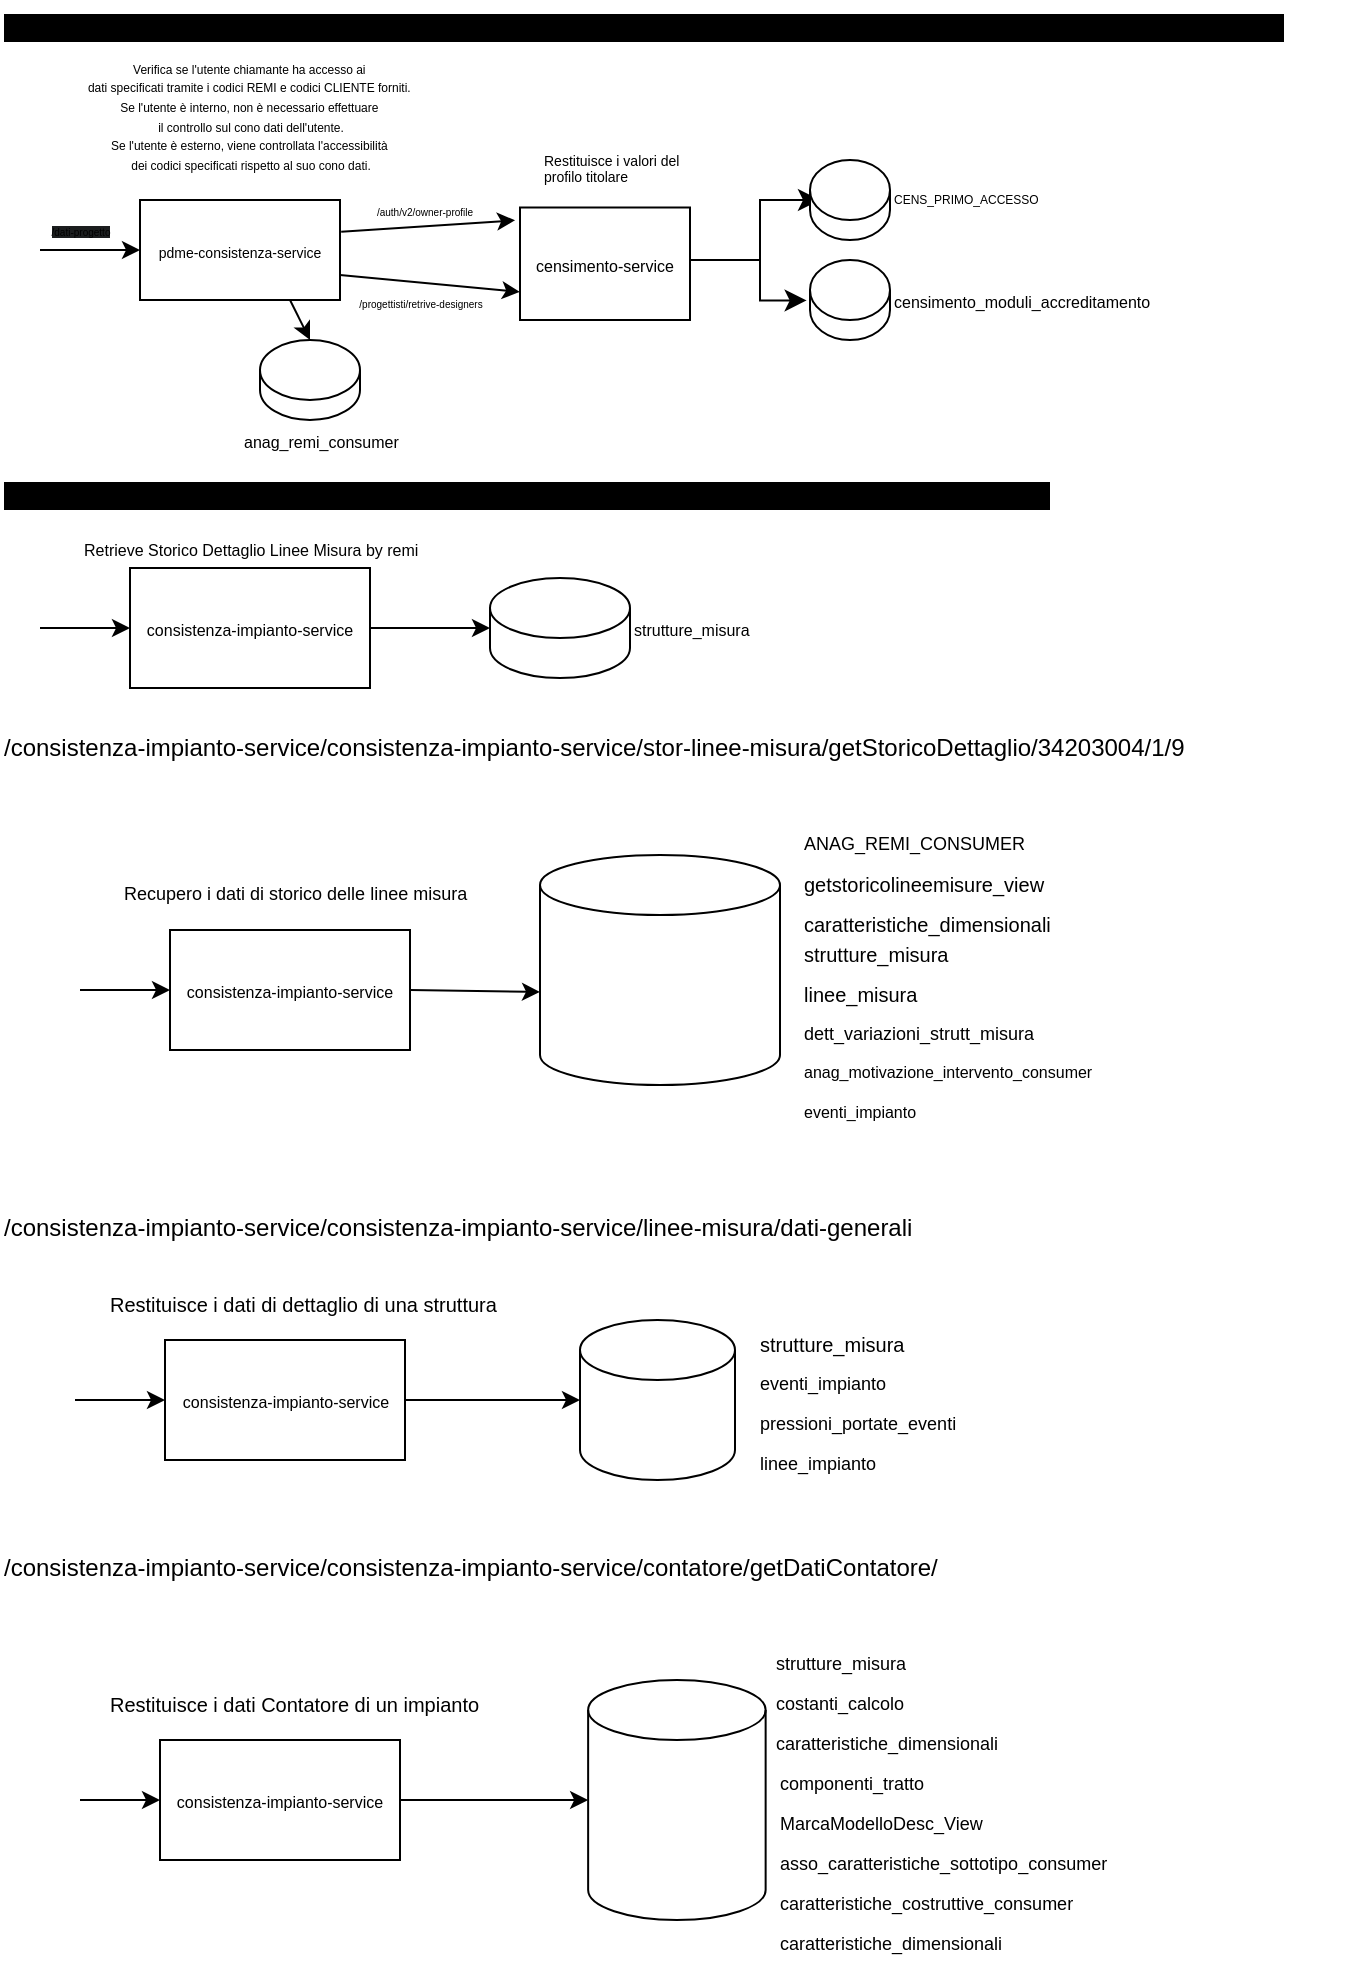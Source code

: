<mxfile version="26.2.3">
  <diagram name="Page-1" id="8jOllRlOWKZDxfG04baL">
    <mxGraphModel dx="885" dy="1571" grid="1" gridSize="10" guides="1" tooltips="1" connect="1" arrows="1" fold="1" page="1" pageScale="1" pageWidth="850" pageHeight="1100" math="0" shadow="0">
      <root>
        <mxCell id="0" />
        <mxCell id="1" parent="0" />
        <mxCell id="v2llBk8kRjkYERRfXgGO-4" value="" style="endArrow=classic;html=1;rounded=0;entryX=0;entryY=0.5;entryDx=0;entryDy=0;labelBackgroundColor=none;" edge="1" parent="1" target="v2llBk8kRjkYERRfXgGO-14">
          <mxGeometry width="50" height="50" relative="1" as="geometry">
            <mxPoint x="20" y="75" as="sourcePoint" />
            <mxPoint x="50" y="70" as="targetPoint" />
          </mxGeometry>
        </mxCell>
        <mxCell id="v2llBk8kRjkYERRfXgGO-5" value="&lt;span style=&quot;text-wrap-mode: wrap; background-color: rgb(27, 29, 30);&quot;&gt;/dati-progetto&lt;/span&gt;" style="edgeLabel;html=1;align=center;verticalAlign=middle;resizable=0;points=[];fontSize=5;fontColor=default;" vertex="1" connectable="0" parent="v2llBk8kRjkYERRfXgGO-4">
          <mxGeometry x="0.166" relative="1" as="geometry">
            <mxPoint x="-9" y="-10" as="offset" />
          </mxGeometry>
        </mxCell>
        <mxCell id="v2llBk8kRjkYERRfXgGO-8" value="&lt;div style=&quot;line-height: 80%;&quot;&gt;&lt;font style=&quot;font-size: 6px; line-height: 80%;&quot;&gt;Verifica se l&#39;utente chiamante ha accesso ai&amp;nbsp;&lt;/font&gt;&lt;div&gt;&lt;font style=&quot;font-size: 6px; line-height: 80%;&quot;&gt;dati specificati tramite i codici REMI e codici CLIENTE forniti.&amp;nbsp;&lt;/font&gt;&lt;/div&gt;&lt;div&gt;&lt;font style=&quot;font-size: 6px; line-height: 80%;&quot;&gt;Se l&#39;utente è interno, non è necessario effettuare&amp;nbsp;&lt;/font&gt;&lt;/div&gt;&lt;div&gt;&lt;font style=&quot;font-size: 6px; line-height: 80%;&quot;&gt;il controllo sul cono dati dell&#39;utente.&lt;/font&gt;&lt;/div&gt;&lt;div&gt;&lt;font style=&quot;font-size: 6px; line-height: 80%;&quot;&gt;Se l&#39;utente è esterno, viene controllata l&#39;accessibilità&amp;nbsp;&lt;/font&gt;&lt;/div&gt;&lt;div&gt;&lt;font style=&quot;font-size: 6px; line-height: 80%;&quot;&gt;dei codici specificati rispetto al suo cono dati.&lt;/font&gt;&lt;/div&gt;&lt;/div&gt;" style="text;html=1;verticalAlign=middle;labelPosition=center;verticalLabelPosition=middle;align=center;" vertex="1" parent="1">
          <mxGeometry x="60" y="-26.25" width="130" height="66.25" as="geometry" />
        </mxCell>
        <mxCell id="v2llBk8kRjkYERRfXgGO-9" value="" style="endArrow=classic;html=1;rounded=0;exitX=1.006;exitY=0.317;exitDx=0;exitDy=0;entryX=-0.029;entryY=0.114;entryDx=0;entryDy=0;entryPerimeter=0;exitPerimeter=0;" edge="1" parent="1" source="v2llBk8kRjkYERRfXgGO-14" target="v2llBk8kRjkYERRfXgGO-10">
          <mxGeometry width="50" height="50" relative="1" as="geometry">
            <mxPoint x="180" y="70" as="sourcePoint" />
            <mxPoint x="360" y="70" as="targetPoint" />
          </mxGeometry>
        </mxCell>
        <mxCell id="v2llBk8kRjkYERRfXgGO-12" value="&lt;font style=&quot;font-size: 5px;&quot;&gt;/auth/v2/owner-profile&lt;/font&gt;" style="edgeLabel;html=1;align=center;verticalAlign=middle;resizable=0;points=[];" vertex="1" connectable="0" parent="v2llBk8kRjkYERRfXgGO-9">
          <mxGeometry x="-0.357" y="-1" relative="1" as="geometry">
            <mxPoint x="13" y="-11" as="offset" />
          </mxGeometry>
        </mxCell>
        <mxCell id="v2llBk8kRjkYERRfXgGO-10" value="&lt;font style=&quot;font-size: 8px;&quot;&gt;censimento-service&lt;/font&gt;" style="rounded=0;whiteSpace=wrap;html=1;verticalAlign=middle;" vertex="1" parent="1">
          <mxGeometry x="260" y="53.75" width="85" height="56.25" as="geometry" />
        </mxCell>
        <mxCell id="v2llBk8kRjkYERRfXgGO-14" value="&lt;font style=&quot;font-size: 7px;&quot;&gt;pdme-consistenza-service&lt;/font&gt;" style="rounded=0;whiteSpace=wrap;html=1;" vertex="1" parent="1">
          <mxGeometry x="70" y="50" width="100" height="50" as="geometry" />
        </mxCell>
        <mxCell id="v2llBk8kRjkYERRfXgGO-15" value="" style="edgeStyle=elbowEdgeStyle;elbow=horizontal;endArrow=classic;html=1;curved=0;rounded=0;endSize=8;startSize=8;entryX=0;entryY=0.5;entryDx=0;entryDy=0;entryPerimeter=0;" edge="1" parent="1">
          <mxGeometry width="50" height="50" relative="1" as="geometry">
            <mxPoint x="350" y="80" as="sourcePoint" />
            <mxPoint x="410" y="50.0" as="targetPoint" />
            <Array as="points">
              <mxPoint x="380" y="50" />
            </Array>
          </mxGeometry>
        </mxCell>
        <mxCell id="v2llBk8kRjkYERRfXgGO-16" value="" style="shape=cylinder3;whiteSpace=wrap;html=1;boundedLbl=1;backgroundOutline=1;size=15;" vertex="1" parent="1">
          <mxGeometry x="405" y="30" width="40" height="40" as="geometry" />
        </mxCell>
        <mxCell id="v2llBk8kRjkYERRfXgGO-20" value="CENS_PRIMO_ACCESSO" style="text;whiteSpace=wrap;fontSize=6;" vertex="1" parent="1">
          <mxGeometry x="445" y="40" width="90" height="20" as="geometry" />
        </mxCell>
        <mxCell id="v2llBk8kRjkYERRfXgGO-21" value="" style="edgeStyle=elbowEdgeStyle;elbow=horizontal;endArrow=classic;html=1;curved=0;rounded=0;endSize=8;startSize=8;entryX=-0.042;entryY=0.506;entryDx=0;entryDy=0;entryPerimeter=0;" edge="1" parent="1" target="v2llBk8kRjkYERRfXgGO-22">
          <mxGeometry width="50" height="50" relative="1" as="geometry">
            <mxPoint x="345" y="80" as="sourcePoint" />
            <mxPoint x="407.6" y="49.8" as="targetPoint" />
            <Array as="points">
              <mxPoint x="380" y="70" />
            </Array>
          </mxGeometry>
        </mxCell>
        <mxCell id="v2llBk8kRjkYERRfXgGO-22" value="" style="shape=cylinder3;whiteSpace=wrap;html=1;boundedLbl=1;backgroundOutline=1;size=15;" vertex="1" parent="1">
          <mxGeometry x="405" y="80" width="40" height="40" as="geometry" />
        </mxCell>
        <mxCell id="v2llBk8kRjkYERRfXgGO-23" value="censimento_moduli_accreditamento" style="text;whiteSpace=wrap;fontSize=8;" vertex="1" parent="1">
          <mxGeometry x="445" y="90" width="230" height="40" as="geometry" />
        </mxCell>
        <mxCell id="v2llBk8kRjkYERRfXgGO-24" value="Restituisce i valori del profilo titolare" style="text;whiteSpace=wrap;fontSize=7;" vertex="1" parent="1">
          <mxGeometry x="270" y="20" width="80" height="40" as="geometry" />
        </mxCell>
        <mxCell id="v2llBk8kRjkYERRfXgGO-30" value="" style="shape=cylinder3;whiteSpace=wrap;html=1;boundedLbl=1;backgroundOutline=1;size=15;" vertex="1" parent="1">
          <mxGeometry x="130" y="120" width="50" height="40" as="geometry" />
        </mxCell>
        <mxCell id="v2llBk8kRjkYERRfXgGO-31" value="anag_remi_consumer" style="text;whiteSpace=wrap;fontSize=8;" vertex="1" parent="1">
          <mxGeometry x="120" y="160" width="80" height="30" as="geometry" />
        </mxCell>
        <mxCell id="v2llBk8kRjkYERRfXgGO-32" value="" style="endArrow=classic;html=1;rounded=0;exitX=0.75;exitY=1;exitDx=0;exitDy=0;entryX=0.5;entryY=0;entryDx=0;entryDy=0;entryPerimeter=0;" edge="1" parent="1" source="v2llBk8kRjkYERRfXgGO-14" target="v2llBk8kRjkYERRfXgGO-30">
          <mxGeometry width="50" height="50" relative="1" as="geometry">
            <mxPoint x="270" y="150" as="sourcePoint" />
            <mxPoint x="320" y="100" as="targetPoint" />
          </mxGeometry>
        </mxCell>
        <mxCell id="v2llBk8kRjkYERRfXgGO-33" value="" style="endArrow=classic;html=1;rounded=0;exitX=1;exitY=0.75;exitDx=0;exitDy=0;entryX=0;entryY=0.75;entryDx=0;entryDy=0;" edge="1" parent="1" source="v2llBk8kRjkYERRfXgGO-14" target="v2llBk8kRjkYERRfXgGO-10">
          <mxGeometry width="50" height="50" relative="1" as="geometry">
            <mxPoint x="290" y="150" as="sourcePoint" />
            <mxPoint x="340" y="100" as="targetPoint" />
          </mxGeometry>
        </mxCell>
        <mxCell id="v2llBk8kRjkYERRfXgGO-34" value="/progettisti/retrive-designers" style="edgeLabel;html=1;align=center;verticalAlign=middle;resizable=0;points=[];fontSize=5;" vertex="1" connectable="0" parent="v2llBk8kRjkYERRfXgGO-33">
          <mxGeometry x="-0.558" y="-1" relative="1" as="geometry">
            <mxPoint x="20" y="10" as="offset" />
          </mxGeometry>
        </mxCell>
        <mxCell id="v2llBk8kRjkYERRfXgGO-35" value="&lt;span style=&quot;background-color: rgb(0, 0, 0);&quot; data-teams=&quot;true&quot;&gt;&lt;font style=&quot;color: light-dark(rgb(0, 0, 0), rgb(0, 0, 0));&quot;&gt;/pdme-consistenza-service/pdme-consistenza-service/dati-progetto?codiceRemi=34401601&amp;amp;codiceCliente=0020000016&lt;/font&gt;&lt;/span&gt;" style="text;whiteSpace=wrap;html=1;" vertex="1" parent="1">
          <mxGeometry y="-50" width="670" height="50" as="geometry" />
        </mxCell>
        <mxCell id="v2llBk8kRjkYERRfXgGO-36" value="&lt;span style=&quot;background-color: rgb(0, 0, 0);&quot; data-teams=&quot;true&quot;&gt;&lt;font style=&quot;color: light-dark(rgb(0, 0, 0), rgb(0, 0, 0));&quot;&gt;/consistenza-impianto-service/consistenza-impianto-service/stor-linee-misura/getStorico/34203004&lt;/font&gt;&lt;/span&gt;" style="text;whiteSpace=wrap;html=1;" vertex="1" parent="1">
          <mxGeometry y="184" width="560" height="50" as="geometry" />
        </mxCell>
        <mxCell id="v2llBk8kRjkYERRfXgGO-37" value="&lt;font style=&quot;font-size: 8px;&quot;&gt;consistenza-impianto-service&lt;/font&gt;" style="rounded=0;whiteSpace=wrap;html=1;" vertex="1" parent="1">
          <mxGeometry x="65" y="234" width="120" height="60" as="geometry" />
        </mxCell>
        <mxCell id="v2llBk8kRjkYERRfXgGO-38" value="" style="endArrow=classic;html=1;rounded=0;entryX=0;entryY=0.5;entryDx=0;entryDy=0;" edge="1" parent="1" target="v2llBk8kRjkYERRfXgGO-37">
          <mxGeometry width="50" height="50" relative="1" as="geometry">
            <mxPoint x="20" y="264" as="sourcePoint" />
            <mxPoint x="270" y="164" as="targetPoint" />
          </mxGeometry>
        </mxCell>
        <mxCell id="v2llBk8kRjkYERRfXgGO-39" value="Retrieve Storico Dettaglio Linee Misura by remi" style="text;whiteSpace=wrap;fontSize=8;" vertex="1" parent="1">
          <mxGeometry x="40" y="214" width="190" height="30" as="geometry" />
        </mxCell>
        <mxCell id="v2llBk8kRjkYERRfXgGO-40" value="" style="shape=cylinder3;whiteSpace=wrap;html=1;boundedLbl=1;backgroundOutline=1;size=15;" vertex="1" parent="1">
          <mxGeometry x="245" y="239" width="70" height="50" as="geometry" />
        </mxCell>
        <mxCell id="v2llBk8kRjkYERRfXgGO-41" value="strutture_misura" style="text;whiteSpace=wrap;fontSize=8;" vertex="1" parent="1">
          <mxGeometry x="315" y="254" width="65" height="20" as="geometry" />
        </mxCell>
        <mxCell id="v2llBk8kRjkYERRfXgGO-42" value="" style="endArrow=classic;html=1;rounded=0;exitX=1;exitY=0.5;exitDx=0;exitDy=0;entryX=0;entryY=0.5;entryDx=0;entryDy=0;entryPerimeter=0;" edge="1" parent="1" source="v2llBk8kRjkYERRfXgGO-37" target="v2llBk8kRjkYERRfXgGO-40">
          <mxGeometry width="50" height="50" relative="1" as="geometry">
            <mxPoint x="260" y="244" as="sourcePoint" />
            <mxPoint x="310" y="194" as="targetPoint" />
          </mxGeometry>
        </mxCell>
        <mxCell id="v2llBk8kRjkYERRfXgGO-43" value="&lt;span data-teams=&quot;true&quot;&gt;/consistenza-impianto-service/consistenza-impianto-service/stor-linee-misura/getStoricoDettaglio/34203004/1/9&lt;/span&gt;" style="text;whiteSpace=wrap;html=1;labelBackgroundColor=light-dark(#FFFFFF,#FFFFFF);fontColor=light-dark(#000000,#000000);" vertex="1" parent="1">
          <mxGeometry y="310" width="680" height="30" as="geometry" />
        </mxCell>
        <mxCell id="v2llBk8kRjkYERRfXgGO-44" value="&lt;font style=&quot;font-size: 8px;&quot;&gt;consistenza-impianto-service&lt;/font&gt;" style="rounded=0;whiteSpace=wrap;html=1;" vertex="1" parent="1">
          <mxGeometry x="85" y="415" width="120" height="60" as="geometry" />
        </mxCell>
        <mxCell id="v2llBk8kRjkYERRfXgGO-45" value="" style="endArrow=classic;html=1;rounded=0;entryX=0;entryY=0.5;entryDx=0;entryDy=0;" edge="1" parent="1" target="v2llBk8kRjkYERRfXgGO-44">
          <mxGeometry width="50" height="50" relative="1" as="geometry">
            <mxPoint x="40" y="445" as="sourcePoint" />
            <mxPoint x="290" y="345" as="targetPoint" />
          </mxGeometry>
        </mxCell>
        <mxCell id="v2llBk8kRjkYERRfXgGO-46" value="Recupero i dati di storico delle linee misura" style="text;whiteSpace=wrap;fontSize=9;" vertex="1" parent="1">
          <mxGeometry x="60" y="385" width="200" height="20" as="geometry" />
        </mxCell>
        <mxCell id="v2llBk8kRjkYERRfXgGO-49" value="" style="shape=cylinder3;whiteSpace=wrap;html=1;boundedLbl=1;backgroundOutline=1;size=15;" vertex="1" parent="1">
          <mxGeometry x="270" y="377.5" width="120" height="115" as="geometry" />
        </mxCell>
        <mxCell id="v2llBk8kRjkYERRfXgGO-50" value="ANAG_REMI_CONSUMER" style="text;whiteSpace=wrap;fontSize=9;" vertex="1" parent="1">
          <mxGeometry x="400" y="360" width="125" height="20" as="geometry" />
        </mxCell>
        <mxCell id="v2llBk8kRjkYERRfXgGO-52" value="getstoricolineemisure_view" style="text;whiteSpace=wrap;fontSize=10;" vertex="1" parent="1">
          <mxGeometry x="400" y="380" width="125" height="20" as="geometry" />
        </mxCell>
        <mxCell id="v2llBk8kRjkYERRfXgGO-54" value="caratteristiche_dimensionali" style="text;whiteSpace=wrap;fontSize=10;" vertex="1" parent="1">
          <mxGeometry x="400" y="400" width="180" height="40" as="geometry" />
        </mxCell>
        <mxCell id="v2llBk8kRjkYERRfXgGO-56" value="strutture_misura" style="text;whiteSpace=wrap;fontSize=10;" vertex="1" parent="1">
          <mxGeometry x="400" y="415" width="120" height="40" as="geometry" />
        </mxCell>
        <mxCell id="v2llBk8kRjkYERRfXgGO-58" value="linee_misura" style="text;whiteSpace=wrap;fontSize=10;" vertex="1" parent="1">
          <mxGeometry x="400" y="435" width="100" height="40" as="geometry" />
        </mxCell>
        <mxCell id="v2llBk8kRjkYERRfXgGO-60" value="dett_variazioni_strutt_misura" style="text;whiteSpace=wrap;fontSize=9;" vertex="1" parent="1">
          <mxGeometry x="400" y="455" width="190" height="40" as="geometry" />
        </mxCell>
        <mxCell id="v2llBk8kRjkYERRfXgGO-62" value="anag_motivazione_intervento_consumer" style="text;whiteSpace=wrap;fontSize=8;" vertex="1" parent="1">
          <mxGeometry x="400" y="475" width="250" height="40" as="geometry" />
        </mxCell>
        <mxCell id="v2llBk8kRjkYERRfXgGO-64" value="eventi_impianto" style="text;whiteSpace=wrap;fontSize=8;" vertex="1" parent="1">
          <mxGeometry x="400" y="495" width="120" height="40" as="geometry" />
        </mxCell>
        <mxCell id="v2llBk8kRjkYERRfXgGO-65" value="" style="endArrow=classic;html=1;rounded=0;exitX=1;exitY=0.5;exitDx=0;exitDy=0;" edge="1" parent="1" source="v2llBk8kRjkYERRfXgGO-44">
          <mxGeometry width="50" height="50" relative="1" as="geometry">
            <mxPoint x="360" y="550" as="sourcePoint" />
            <mxPoint x="270" y="446" as="targetPoint" />
          </mxGeometry>
        </mxCell>
        <mxCell id="v2llBk8kRjkYERRfXgGO-66" value="&lt;span data-teams=&quot;true&quot;&gt;/consistenza-impianto-service/consistenza-impianto-service/linee-misura/dati-generali&lt;/span&gt;" style="text;whiteSpace=wrap;html=1;labelBackgroundColor=light-dark(#FFFFFF,#FFFFFF);fontColor=light-dark(#000000,#000000);" vertex="1" parent="1">
          <mxGeometry y="550" width="490" height="20" as="geometry" />
        </mxCell>
        <mxCell id="v2llBk8kRjkYERRfXgGO-67" value="&lt;font style=&quot;font-size: 8px;&quot;&gt;consistenza-impianto-service&lt;/font&gt;" style="rounded=0;whiteSpace=wrap;html=1;" vertex="1" parent="1">
          <mxGeometry x="82.5" y="620" width="120" height="60" as="geometry" />
        </mxCell>
        <mxCell id="v2llBk8kRjkYERRfXgGO-68" value="" style="endArrow=classic;html=1;rounded=0;entryX=0;entryY=0.5;entryDx=0;entryDy=0;" edge="1" parent="1" target="v2llBk8kRjkYERRfXgGO-67">
          <mxGeometry width="50" height="50" relative="1" as="geometry">
            <mxPoint x="37.5" y="650" as="sourcePoint" />
            <mxPoint x="287.5" y="550" as="targetPoint" />
          </mxGeometry>
        </mxCell>
        <mxCell id="v2llBk8kRjkYERRfXgGO-69" value="Restituisce i dati di dettaglio di una struttura" style="text;whiteSpace=wrap;fontSize=10;" vertex="1" parent="1">
          <mxGeometry x="52.5" y="590" width="200" height="30" as="geometry" />
        </mxCell>
        <mxCell id="v2llBk8kRjkYERRfXgGO-71" value="strutture_misura" style="text;whiteSpace=wrap;fontSize=10;" vertex="1" parent="1">
          <mxGeometry x="377.5" y="610" width="80" height="20" as="geometry" />
        </mxCell>
        <mxCell id="v2llBk8kRjkYERRfXgGO-72" value="" style="shape=cylinder3;whiteSpace=wrap;html=1;boundedLbl=1;backgroundOutline=1;size=15;" vertex="1" parent="1">
          <mxGeometry x="290" y="610" width="77.5" height="80" as="geometry" />
        </mxCell>
        <mxCell id="v2llBk8kRjkYERRfXgGO-73" value="eventi_impianto" style="text;whiteSpace=wrap;fontSize=9;" vertex="1" parent="1">
          <mxGeometry x="377.5" y="630" width="90" height="30" as="geometry" />
        </mxCell>
        <mxCell id="v2llBk8kRjkYERRfXgGO-74" value="pressioni_portate_eventi" style="text;whiteSpace=wrap;fontSize=9;" vertex="1" parent="1">
          <mxGeometry x="377.5" y="650" width="100" height="20" as="geometry" />
        </mxCell>
        <mxCell id="v2llBk8kRjkYERRfXgGO-75" value="linee_impianto" style="text;whiteSpace=wrap;fontSize=9;" vertex="1" parent="1">
          <mxGeometry x="377.5" y="670" width="60" height="20" as="geometry" />
        </mxCell>
        <mxCell id="v2llBk8kRjkYERRfXgGO-76" value="" style="endArrow=classic;html=1;rounded=0;exitX=1;exitY=0.5;exitDx=0;exitDy=0;entryX=0;entryY=0.5;entryDx=0;entryDy=0;entryPerimeter=0;" edge="1" parent="1" source="v2llBk8kRjkYERRfXgGO-67" target="v2llBk8kRjkYERRfXgGO-72">
          <mxGeometry width="50" height="50" relative="1" as="geometry">
            <mxPoint x="390" y="620" as="sourcePoint" />
            <mxPoint x="440" y="570" as="targetPoint" />
          </mxGeometry>
        </mxCell>
        <mxCell id="v2llBk8kRjkYERRfXgGO-77" value="&lt;span data-teams=&quot;true&quot;&gt;/consistenza-impianto-service/consistenza-impianto-service/contatore/getDatiContatore/&lt;/span&gt;" style="text;whiteSpace=wrap;html=1;fontColor=light-dark(#000000,#000000);labelBackgroundColor=light-dark(#FFFFFF,#FFFFFF);" vertex="1" parent="1">
          <mxGeometry y="720" width="500" height="30" as="geometry" />
        </mxCell>
        <mxCell id="v2llBk8kRjkYERRfXgGO-78" value="&lt;font style=&quot;font-size: 8px;&quot;&gt;consistenza-impianto-service&lt;/font&gt;" style="rounded=0;whiteSpace=wrap;html=1;" vertex="1" parent="1">
          <mxGeometry x="80" y="820" width="120" height="60" as="geometry" />
        </mxCell>
        <mxCell id="v2llBk8kRjkYERRfXgGO-79" value="" style="endArrow=classic;html=1;rounded=0;entryX=0;entryY=0.5;entryDx=0;entryDy=0;" edge="1" parent="1" target="v2llBk8kRjkYERRfXgGO-78">
          <mxGeometry width="50" height="50" relative="1" as="geometry">
            <mxPoint x="40" y="850" as="sourcePoint" />
            <mxPoint x="285" y="750" as="targetPoint" />
          </mxGeometry>
        </mxCell>
        <mxCell id="v2llBk8kRjkYERRfXgGO-80" value="Restituisce i dati Contatore di un impianto" style="text;whiteSpace=wrap;fontSize=10;" vertex="1" parent="1">
          <mxGeometry x="52.5" y="790" width="197.5" height="20" as="geometry" />
        </mxCell>
        <mxCell id="v2llBk8kRjkYERRfXgGO-81" value="strutture_misura" style="text;whiteSpace=wrap;fontSize=9;" vertex="1" parent="1">
          <mxGeometry x="385.94" y="770" width="72.5" height="20" as="geometry" />
        </mxCell>
        <mxCell id="v2llBk8kRjkYERRfXgGO-82" value="" style="shape=cylinder3;whiteSpace=wrap;html=1;boundedLbl=1;backgroundOutline=1;size=15;" vertex="1" parent="1">
          <mxGeometry x="294.07" y="790" width="88.75" height="120" as="geometry" />
        </mxCell>
        <mxCell id="v2llBk8kRjkYERRfXgGO-83" value="costanti_calcolo" style="text;whiteSpace=wrap;fontSize=9;" vertex="1" parent="1">
          <mxGeometry x="385.94" y="790" width="72.5" height="20" as="geometry" />
        </mxCell>
        <mxCell id="v2llBk8kRjkYERRfXgGO-84" value="caratteristiche_dimensionali" style="text;whiteSpace=wrap;fontSize=9;" vertex="1" parent="1">
          <mxGeometry x="385.94" y="810" width="120" height="20" as="geometry" />
        </mxCell>
        <mxCell id="v2llBk8kRjkYERRfXgGO-85" value="componenti_tratto" style="text;whiteSpace=wrap;fontSize=9;" vertex="1" parent="1">
          <mxGeometry x="388.44" y="830" width="85" height="20" as="geometry" />
        </mxCell>
        <mxCell id="v2llBk8kRjkYERRfXgGO-86" value="MarcaModelloDesc_View" style="text;whiteSpace=wrap;fontSize=9;" vertex="1" parent="1">
          <mxGeometry x="388.44" y="850" width="110" height="20" as="geometry" />
        </mxCell>
        <mxCell id="v2llBk8kRjkYERRfXgGO-87" value="asso_caratteristiche_sottotipo_consumer" style="text;whiteSpace=wrap;fontSize=9;" vertex="1" parent="1">
          <mxGeometry x="388.44" y="870" width="172.5" height="30" as="geometry" />
        </mxCell>
        <mxCell id="v2llBk8kRjkYERRfXgGO-88" value="caratteristiche_costruttive_consumer" style="text;whiteSpace=wrap;fontSize=9;" vertex="1" parent="1">
          <mxGeometry x="388.44" y="890" width="150" height="20" as="geometry" />
        </mxCell>
        <mxCell id="v2llBk8kRjkYERRfXgGO-89" value="caratteristiche_dimensionali" style="text;whiteSpace=wrap;fontSize=9;" vertex="1" parent="1">
          <mxGeometry x="388.44" y="910" width="120" height="20" as="geometry" />
        </mxCell>
        <mxCell id="v2llBk8kRjkYERRfXgGO-90" value="" style="endArrow=classic;html=1;rounded=0;exitX=1;exitY=0.5;exitDx=0;exitDy=0;entryX=0;entryY=0.5;entryDx=0;entryDy=0;entryPerimeter=0;" edge="1" parent="1" source="v2llBk8kRjkYERRfXgGO-78" target="v2llBk8kRjkYERRfXgGO-82">
          <mxGeometry width="50" height="50" relative="1" as="geometry">
            <mxPoint x="290" y="870" as="sourcePoint" />
            <mxPoint x="340" y="820" as="targetPoint" />
          </mxGeometry>
        </mxCell>
      </root>
    </mxGraphModel>
  </diagram>
</mxfile>
